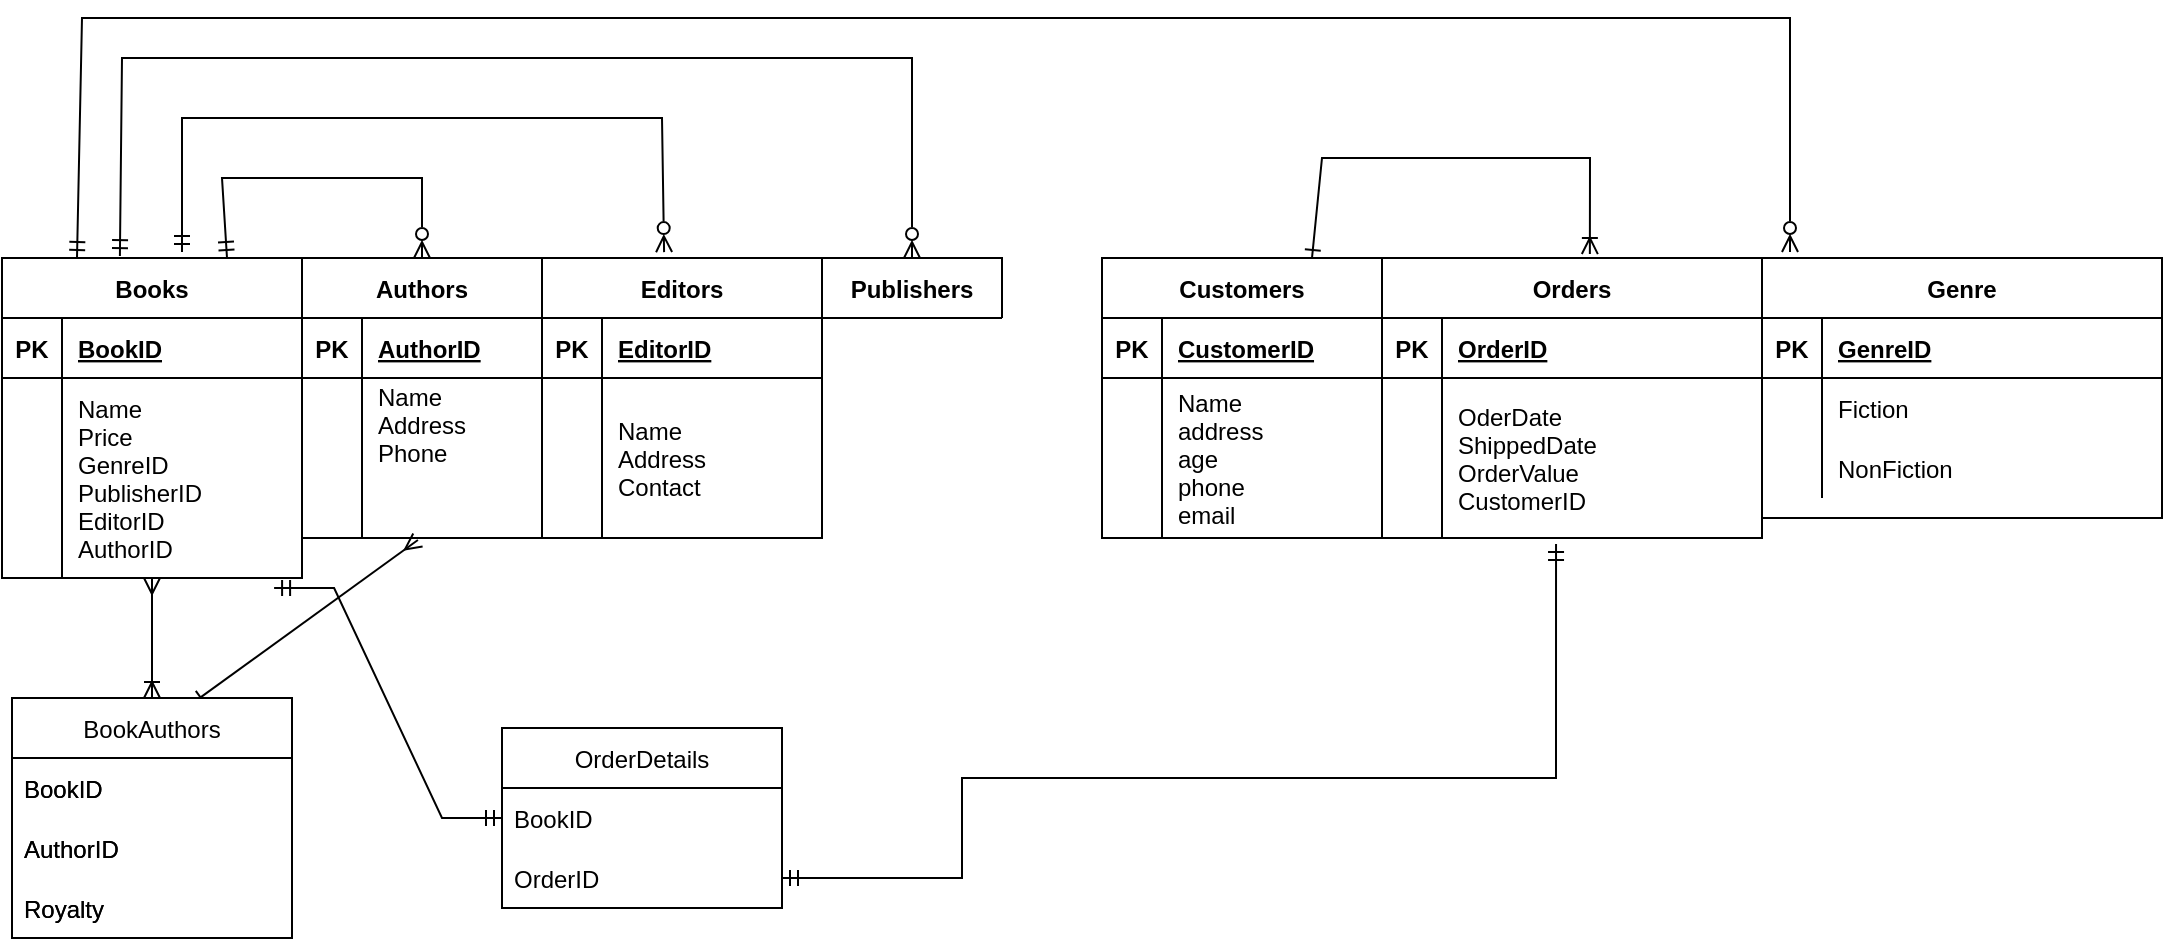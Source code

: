 <mxfile version="16.6.4" type="github">
  <diagram id="R2lEEEUBdFMjLlhIrx00" name="Page-1">
    <mxGraphModel dx="939" dy="598" grid="1" gridSize="10" guides="1" tooltips="1" connect="1" arrows="1" fold="1" page="1" pageScale="1" pageWidth="850" pageHeight="1100" math="0" shadow="0" extFonts="Permanent Marker^https://fonts.googleapis.com/css?family=Permanent+Marker">
      <root>
        <mxCell id="0" />
        <mxCell id="1" parent="0" />
        <mxCell id="C-vyLk0tnHw3VtMMgP7b-2" value="Authors" style="shape=table;startSize=30;container=1;collapsible=1;childLayout=tableLayout;fixedRows=1;rowLines=0;fontStyle=1;align=center;resizeLast=1;" parent="1" vertex="1">
          <mxGeometry x="170" y="280" width="120" height="140" as="geometry">
            <mxRectangle x="170" y="280" width="80" height="30" as="alternateBounds" />
          </mxGeometry>
        </mxCell>
        <mxCell id="C-vyLk0tnHw3VtMMgP7b-3" value="" style="shape=partialRectangle;collapsible=0;dropTarget=0;pointerEvents=0;fillColor=none;points=[[0,0.5],[1,0.5]];portConstraint=eastwest;top=0;left=0;right=0;bottom=1;" parent="C-vyLk0tnHw3VtMMgP7b-2" vertex="1">
          <mxGeometry y="30" width="120" height="30" as="geometry" />
        </mxCell>
        <mxCell id="C-vyLk0tnHw3VtMMgP7b-4" value="PK" style="shape=partialRectangle;overflow=hidden;connectable=0;fillColor=none;top=0;left=0;bottom=0;right=0;fontStyle=1;" parent="C-vyLk0tnHw3VtMMgP7b-3" vertex="1">
          <mxGeometry width="30" height="30" as="geometry">
            <mxRectangle width="30" height="30" as="alternateBounds" />
          </mxGeometry>
        </mxCell>
        <mxCell id="C-vyLk0tnHw3VtMMgP7b-5" value="AuthorID" style="shape=partialRectangle;overflow=hidden;connectable=0;fillColor=none;top=0;left=0;bottom=0;right=0;align=left;spacingLeft=6;fontStyle=5;" parent="C-vyLk0tnHw3VtMMgP7b-3" vertex="1">
          <mxGeometry x="30" width="90" height="30" as="geometry">
            <mxRectangle width="90" height="30" as="alternateBounds" />
          </mxGeometry>
        </mxCell>
        <mxCell id="C-vyLk0tnHw3VtMMgP7b-6" value="" style="shape=partialRectangle;collapsible=0;dropTarget=0;pointerEvents=0;fillColor=none;points=[[0,0.5],[1,0.5]];portConstraint=eastwest;top=0;left=0;right=0;bottom=0;" parent="C-vyLk0tnHw3VtMMgP7b-2" vertex="1">
          <mxGeometry y="60" width="120" height="60" as="geometry" />
        </mxCell>
        <mxCell id="C-vyLk0tnHw3VtMMgP7b-7" value="" style="shape=partialRectangle;overflow=hidden;connectable=0;fillColor=none;top=0;left=0;bottom=0;right=0;" parent="C-vyLk0tnHw3VtMMgP7b-6" vertex="1">
          <mxGeometry width="30" height="60" as="geometry">
            <mxRectangle width="30" height="60" as="alternateBounds" />
          </mxGeometry>
        </mxCell>
        <mxCell id="C-vyLk0tnHw3VtMMgP7b-8" value="Name&#xa;Address&#xa;Phone&#xa;" style="shape=partialRectangle;overflow=hidden;connectable=0;fillColor=none;top=0;left=0;bottom=0;right=0;align=left;spacingLeft=6;" parent="C-vyLk0tnHw3VtMMgP7b-6" vertex="1">
          <mxGeometry x="30" width="90" height="60" as="geometry">
            <mxRectangle width="90" height="60" as="alternateBounds" />
          </mxGeometry>
        </mxCell>
        <mxCell id="C-vyLk0tnHw3VtMMgP7b-9" value="" style="shape=partialRectangle;collapsible=0;dropTarget=0;pointerEvents=0;fillColor=none;points=[[0,0.5],[1,0.5]];portConstraint=eastwest;top=0;left=0;right=0;bottom=0;" parent="C-vyLk0tnHw3VtMMgP7b-2" vertex="1">
          <mxGeometry y="120" width="120" height="20" as="geometry" />
        </mxCell>
        <mxCell id="C-vyLk0tnHw3VtMMgP7b-10" value="" style="shape=partialRectangle;overflow=hidden;connectable=0;fillColor=none;top=0;left=0;bottom=0;right=0;" parent="C-vyLk0tnHw3VtMMgP7b-9" vertex="1">
          <mxGeometry width="30" height="20" as="geometry">
            <mxRectangle width="30" height="20" as="alternateBounds" />
          </mxGeometry>
        </mxCell>
        <mxCell id="C-vyLk0tnHw3VtMMgP7b-11" value="" style="shape=partialRectangle;overflow=hidden;connectable=0;fillColor=none;top=0;left=0;bottom=0;right=0;align=left;spacingLeft=6;" parent="C-vyLk0tnHw3VtMMgP7b-9" vertex="1">
          <mxGeometry x="30" width="90" height="20" as="geometry">
            <mxRectangle width="90" height="20" as="alternateBounds" />
          </mxGeometry>
        </mxCell>
        <mxCell id="C-vyLk0tnHw3VtMMgP7b-13" value="Publishers" style="shape=table;startSize=30;container=1;collapsible=1;childLayout=tableLayout;fixedRows=1;rowLines=0;fontStyle=1;align=center;resizeLast=1;" parent="1" vertex="1" collapsed="1">
          <mxGeometry x="430" y="280" width="90" height="30" as="geometry">
            <mxRectangle x="430" y="280" width="140" height="130" as="alternateBounds" />
          </mxGeometry>
        </mxCell>
        <mxCell id="C-vyLk0tnHw3VtMMgP7b-14" value="" style="shape=partialRectangle;collapsible=0;dropTarget=0;pointerEvents=0;fillColor=none;points=[[0,0.5],[1,0.5]];portConstraint=eastwest;top=0;left=0;right=0;bottom=1;" parent="C-vyLk0tnHw3VtMMgP7b-13" vertex="1">
          <mxGeometry y="30" width="140" height="30" as="geometry" />
        </mxCell>
        <mxCell id="C-vyLk0tnHw3VtMMgP7b-15" value="PK" style="shape=partialRectangle;overflow=hidden;connectable=0;fillColor=none;top=0;left=0;bottom=0;right=0;fontStyle=1;" parent="C-vyLk0tnHw3VtMMgP7b-14" vertex="1">
          <mxGeometry width="30" height="30" as="geometry">
            <mxRectangle width="30" height="30" as="alternateBounds" />
          </mxGeometry>
        </mxCell>
        <mxCell id="C-vyLk0tnHw3VtMMgP7b-16" value="PublisherID" style="shape=partialRectangle;overflow=hidden;connectable=0;fillColor=none;top=0;left=0;bottom=0;right=0;align=left;spacingLeft=6;fontStyle=5;" parent="C-vyLk0tnHw3VtMMgP7b-14" vertex="1">
          <mxGeometry x="30" width="110" height="30" as="geometry">
            <mxRectangle width="110" height="30" as="alternateBounds" />
          </mxGeometry>
        </mxCell>
        <mxCell id="C-vyLk0tnHw3VtMMgP7b-17" value="" style="shape=partialRectangle;collapsible=0;dropTarget=0;pointerEvents=0;fillColor=none;points=[[0,0.5],[1,0.5]];portConstraint=eastwest;top=0;left=0;right=0;bottom=0;" parent="C-vyLk0tnHw3VtMMgP7b-13" vertex="1">
          <mxGeometry y="60" width="140" height="30" as="geometry" />
        </mxCell>
        <mxCell id="C-vyLk0tnHw3VtMMgP7b-18" value="" style="shape=partialRectangle;overflow=hidden;connectable=0;fillColor=none;top=0;left=0;bottom=0;right=0;" parent="C-vyLk0tnHw3VtMMgP7b-17" vertex="1">
          <mxGeometry width="30" height="30" as="geometry">
            <mxRectangle width="30" height="30" as="alternateBounds" />
          </mxGeometry>
        </mxCell>
        <mxCell id="C-vyLk0tnHw3VtMMgP7b-19" value="Name" style="shape=partialRectangle;overflow=hidden;connectable=0;fillColor=none;top=0;left=0;bottom=0;right=0;align=left;spacingLeft=6;" parent="C-vyLk0tnHw3VtMMgP7b-17" vertex="1">
          <mxGeometry x="30" width="110" height="30" as="geometry">
            <mxRectangle width="110" height="30" as="alternateBounds" />
          </mxGeometry>
        </mxCell>
        <mxCell id="C-vyLk0tnHw3VtMMgP7b-20" value="" style="shape=partialRectangle;collapsible=0;dropTarget=0;pointerEvents=0;fillColor=none;points=[[0,0.5],[1,0.5]];portConstraint=eastwest;top=0;left=0;right=0;bottom=0;" parent="C-vyLk0tnHw3VtMMgP7b-13" vertex="1">
          <mxGeometry y="90" width="140" height="30" as="geometry" />
        </mxCell>
        <mxCell id="C-vyLk0tnHw3VtMMgP7b-21" value="" style="shape=partialRectangle;overflow=hidden;connectable=0;fillColor=none;top=0;left=0;bottom=0;right=0;" parent="C-vyLk0tnHw3VtMMgP7b-20" vertex="1">
          <mxGeometry width="30" height="30" as="geometry">
            <mxRectangle width="30" height="30" as="alternateBounds" />
          </mxGeometry>
        </mxCell>
        <mxCell id="C-vyLk0tnHw3VtMMgP7b-22" value="Address" style="shape=partialRectangle;overflow=hidden;connectable=0;fillColor=none;top=0;left=0;bottom=0;right=0;align=left;spacingLeft=6;" parent="C-vyLk0tnHw3VtMMgP7b-20" vertex="1">
          <mxGeometry x="30" width="110" height="30" as="geometry">
            <mxRectangle width="110" height="30" as="alternateBounds" />
          </mxGeometry>
        </mxCell>
        <mxCell id="C-vyLk0tnHw3VtMMgP7b-23" value="Books" style="shape=table;startSize=30;container=1;collapsible=1;childLayout=tableLayout;fixedRows=1;rowLines=0;fontStyle=1;align=center;resizeLast=1;" parent="1" vertex="1">
          <mxGeometry x="20" y="280" width="150" height="160" as="geometry">
            <mxRectangle x="20" y="280" width="70" height="30" as="alternateBounds" />
          </mxGeometry>
        </mxCell>
        <mxCell id="C-vyLk0tnHw3VtMMgP7b-24" value="" style="shape=partialRectangle;collapsible=0;dropTarget=0;pointerEvents=0;fillColor=none;points=[[0,0.5],[1,0.5]];portConstraint=eastwest;top=0;left=0;right=0;bottom=1;" parent="C-vyLk0tnHw3VtMMgP7b-23" vertex="1">
          <mxGeometry y="30" width="150" height="30" as="geometry" />
        </mxCell>
        <mxCell id="C-vyLk0tnHw3VtMMgP7b-25" value="PK" style="shape=partialRectangle;overflow=hidden;connectable=0;fillColor=none;top=0;left=0;bottom=0;right=0;fontStyle=1;" parent="C-vyLk0tnHw3VtMMgP7b-24" vertex="1">
          <mxGeometry width="30" height="30" as="geometry">
            <mxRectangle width="30" height="30" as="alternateBounds" />
          </mxGeometry>
        </mxCell>
        <mxCell id="C-vyLk0tnHw3VtMMgP7b-26" value="BookID" style="shape=partialRectangle;overflow=hidden;connectable=0;fillColor=none;top=0;left=0;bottom=0;right=0;align=left;spacingLeft=6;fontStyle=5;" parent="C-vyLk0tnHw3VtMMgP7b-24" vertex="1">
          <mxGeometry x="30" width="120" height="30" as="geometry">
            <mxRectangle width="120" height="30" as="alternateBounds" />
          </mxGeometry>
        </mxCell>
        <mxCell id="C-vyLk0tnHw3VtMMgP7b-27" value="" style="shape=partialRectangle;collapsible=0;dropTarget=0;pointerEvents=0;fillColor=none;points=[[0,0.5],[1,0.5]];portConstraint=eastwest;top=0;left=0;right=0;bottom=0;" parent="C-vyLk0tnHw3VtMMgP7b-23" vertex="1">
          <mxGeometry y="60" width="150" height="100" as="geometry" />
        </mxCell>
        <mxCell id="C-vyLk0tnHw3VtMMgP7b-28" value="" style="shape=partialRectangle;overflow=hidden;connectable=0;fillColor=none;top=0;left=0;bottom=0;right=0;" parent="C-vyLk0tnHw3VtMMgP7b-27" vertex="1">
          <mxGeometry width="30" height="100" as="geometry">
            <mxRectangle width="30" height="100" as="alternateBounds" />
          </mxGeometry>
        </mxCell>
        <mxCell id="C-vyLk0tnHw3VtMMgP7b-29" value="Name&#xa;Price&#xa;GenreID&#xa;PublisherID&#xa;EditorID&#xa;AuthorID" style="shape=partialRectangle;overflow=hidden;connectable=0;fillColor=none;top=0;left=0;bottom=0;right=0;align=left;spacingLeft=6;" parent="C-vyLk0tnHw3VtMMgP7b-27" vertex="1">
          <mxGeometry x="30" width="120" height="100" as="geometry">
            <mxRectangle width="120" height="100" as="alternateBounds" />
          </mxGeometry>
        </mxCell>
        <mxCell id="ZmmH7s7Aa4u0gKwLgA7a-2" value="Editors" style="shape=table;startSize=30;container=1;collapsible=1;childLayout=tableLayout;fixedRows=1;rowLines=0;fontStyle=1;align=center;resizeLast=1;" vertex="1" parent="1">
          <mxGeometry x="290" y="280" width="140" height="140" as="geometry">
            <mxRectangle x="290" y="280" width="70" height="30" as="alternateBounds" />
          </mxGeometry>
        </mxCell>
        <mxCell id="ZmmH7s7Aa4u0gKwLgA7a-3" value="" style="shape=partialRectangle;collapsible=0;dropTarget=0;pointerEvents=0;fillColor=none;points=[[0,0.5],[1,0.5]];portConstraint=eastwest;top=0;left=0;right=0;bottom=1;" vertex="1" parent="ZmmH7s7Aa4u0gKwLgA7a-2">
          <mxGeometry y="30" width="140" height="30" as="geometry" />
        </mxCell>
        <mxCell id="ZmmH7s7Aa4u0gKwLgA7a-4" value="PK" style="shape=partialRectangle;overflow=hidden;connectable=0;fillColor=none;top=0;left=0;bottom=0;right=0;fontStyle=1;" vertex="1" parent="ZmmH7s7Aa4u0gKwLgA7a-3">
          <mxGeometry width="30" height="30" as="geometry">
            <mxRectangle width="30" height="30" as="alternateBounds" />
          </mxGeometry>
        </mxCell>
        <mxCell id="ZmmH7s7Aa4u0gKwLgA7a-5" value="EditorID" style="shape=partialRectangle;overflow=hidden;connectable=0;fillColor=none;top=0;left=0;bottom=0;right=0;align=left;spacingLeft=6;fontStyle=5;" vertex="1" parent="ZmmH7s7Aa4u0gKwLgA7a-3">
          <mxGeometry x="30" width="110" height="30" as="geometry">
            <mxRectangle width="110" height="30" as="alternateBounds" />
          </mxGeometry>
        </mxCell>
        <mxCell id="ZmmH7s7Aa4u0gKwLgA7a-6" value="" style="shape=partialRectangle;collapsible=0;dropTarget=0;pointerEvents=0;fillColor=none;points=[[0,0.5],[1,0.5]];portConstraint=eastwest;top=0;left=0;right=0;bottom=0;" vertex="1" parent="ZmmH7s7Aa4u0gKwLgA7a-2">
          <mxGeometry y="60" width="140" height="80" as="geometry" />
        </mxCell>
        <mxCell id="ZmmH7s7Aa4u0gKwLgA7a-7" value="" style="shape=partialRectangle;overflow=hidden;connectable=0;fillColor=none;top=0;left=0;bottom=0;right=0;" vertex="1" parent="ZmmH7s7Aa4u0gKwLgA7a-6">
          <mxGeometry width="30" height="80" as="geometry">
            <mxRectangle width="30" height="80" as="alternateBounds" />
          </mxGeometry>
        </mxCell>
        <mxCell id="ZmmH7s7Aa4u0gKwLgA7a-8" value="Name&#xa;Address&#xa;Contact" style="shape=partialRectangle;overflow=hidden;connectable=0;fillColor=none;top=0;left=0;bottom=0;right=0;align=left;spacingLeft=6;" vertex="1" parent="ZmmH7s7Aa4u0gKwLgA7a-6">
          <mxGeometry x="30" width="110" height="80" as="geometry">
            <mxRectangle width="110" height="80" as="alternateBounds" />
          </mxGeometry>
        </mxCell>
        <mxCell id="ZmmH7s7Aa4u0gKwLgA7a-13" value="Orders" style="shape=table;startSize=30;container=1;collapsible=1;childLayout=tableLayout;fixedRows=1;rowLines=0;fontStyle=1;align=center;resizeLast=1;" vertex="1" parent="1">
          <mxGeometry x="710" y="280" width="190" height="140" as="geometry">
            <mxRectangle x="710" y="280" width="70" height="30" as="alternateBounds" />
          </mxGeometry>
        </mxCell>
        <mxCell id="ZmmH7s7Aa4u0gKwLgA7a-14" value="" style="shape=partialRectangle;collapsible=0;dropTarget=0;pointerEvents=0;fillColor=none;points=[[0,0.5],[1,0.5]];portConstraint=eastwest;top=0;left=0;right=0;bottom=1;" vertex="1" parent="ZmmH7s7Aa4u0gKwLgA7a-13">
          <mxGeometry y="30" width="190" height="30" as="geometry" />
        </mxCell>
        <mxCell id="ZmmH7s7Aa4u0gKwLgA7a-15" value="PK" style="shape=partialRectangle;overflow=hidden;connectable=0;fillColor=none;top=0;left=0;bottom=0;right=0;fontStyle=1;" vertex="1" parent="ZmmH7s7Aa4u0gKwLgA7a-14">
          <mxGeometry width="30" height="30" as="geometry">
            <mxRectangle width="30" height="30" as="alternateBounds" />
          </mxGeometry>
        </mxCell>
        <mxCell id="ZmmH7s7Aa4u0gKwLgA7a-16" value="OrderID" style="shape=partialRectangle;overflow=hidden;connectable=0;fillColor=none;top=0;left=0;bottom=0;right=0;align=left;spacingLeft=6;fontStyle=5;" vertex="1" parent="ZmmH7s7Aa4u0gKwLgA7a-14">
          <mxGeometry x="30" width="160" height="30" as="geometry">
            <mxRectangle width="160" height="30" as="alternateBounds" />
          </mxGeometry>
        </mxCell>
        <mxCell id="ZmmH7s7Aa4u0gKwLgA7a-17" value="" style="shape=partialRectangle;collapsible=0;dropTarget=0;pointerEvents=0;fillColor=none;points=[[0,0.5],[1,0.5]];portConstraint=eastwest;top=0;left=0;right=0;bottom=0;" vertex="1" parent="ZmmH7s7Aa4u0gKwLgA7a-13">
          <mxGeometry y="60" width="190" height="80" as="geometry" />
        </mxCell>
        <mxCell id="ZmmH7s7Aa4u0gKwLgA7a-18" value="" style="shape=partialRectangle;overflow=hidden;connectable=0;fillColor=none;top=0;left=0;bottom=0;right=0;" vertex="1" parent="ZmmH7s7Aa4u0gKwLgA7a-17">
          <mxGeometry width="30" height="80" as="geometry">
            <mxRectangle width="30" height="80" as="alternateBounds" />
          </mxGeometry>
        </mxCell>
        <mxCell id="ZmmH7s7Aa4u0gKwLgA7a-19" value="OderDate&#xa;ShippedDate&#xa;OrderValue&#xa;CustomerID" style="shape=partialRectangle;overflow=hidden;connectable=0;fillColor=none;top=0;left=0;bottom=0;right=0;align=left;spacingLeft=6;" vertex="1" parent="ZmmH7s7Aa4u0gKwLgA7a-17">
          <mxGeometry x="30" width="160" height="80" as="geometry">
            <mxRectangle width="160" height="80" as="alternateBounds" />
          </mxGeometry>
        </mxCell>
        <mxCell id="ZmmH7s7Aa4u0gKwLgA7a-21" value="Genre" style="shape=table;startSize=30;container=1;collapsible=1;childLayout=tableLayout;fixedRows=1;rowLines=0;fontStyle=1;align=center;resizeLast=1;" vertex="1" parent="1">
          <mxGeometry x="900" y="280" width="200" height="130" as="geometry">
            <mxRectangle x="900" y="280" width="70" height="30" as="alternateBounds" />
          </mxGeometry>
        </mxCell>
        <mxCell id="ZmmH7s7Aa4u0gKwLgA7a-22" value="" style="shape=partialRectangle;collapsible=0;dropTarget=0;pointerEvents=0;fillColor=none;points=[[0,0.5],[1,0.5]];portConstraint=eastwest;top=0;left=0;right=0;bottom=1;" vertex="1" parent="ZmmH7s7Aa4u0gKwLgA7a-21">
          <mxGeometry y="30" width="200" height="30" as="geometry" />
        </mxCell>
        <mxCell id="ZmmH7s7Aa4u0gKwLgA7a-23" value="PK" style="shape=partialRectangle;overflow=hidden;connectable=0;fillColor=none;top=0;left=0;bottom=0;right=0;fontStyle=1;" vertex="1" parent="ZmmH7s7Aa4u0gKwLgA7a-22">
          <mxGeometry width="30" height="30" as="geometry">
            <mxRectangle width="30" height="30" as="alternateBounds" />
          </mxGeometry>
        </mxCell>
        <mxCell id="ZmmH7s7Aa4u0gKwLgA7a-24" value="GenreID" style="shape=partialRectangle;overflow=hidden;connectable=0;fillColor=none;top=0;left=0;bottom=0;right=0;align=left;spacingLeft=6;fontStyle=5;" vertex="1" parent="ZmmH7s7Aa4u0gKwLgA7a-22">
          <mxGeometry x="30" width="170" height="30" as="geometry">
            <mxRectangle width="170" height="30" as="alternateBounds" />
          </mxGeometry>
        </mxCell>
        <mxCell id="ZmmH7s7Aa4u0gKwLgA7a-25" value="" style="shape=partialRectangle;collapsible=0;dropTarget=0;pointerEvents=0;fillColor=none;points=[[0,0.5],[1,0.5]];portConstraint=eastwest;top=0;left=0;right=0;bottom=0;" vertex="1" parent="ZmmH7s7Aa4u0gKwLgA7a-21">
          <mxGeometry y="60" width="200" height="30" as="geometry" />
        </mxCell>
        <mxCell id="ZmmH7s7Aa4u0gKwLgA7a-26" value="" style="shape=partialRectangle;overflow=hidden;connectable=0;fillColor=none;top=0;left=0;bottom=0;right=0;" vertex="1" parent="ZmmH7s7Aa4u0gKwLgA7a-25">
          <mxGeometry width="30" height="30" as="geometry">
            <mxRectangle width="30" height="30" as="alternateBounds" />
          </mxGeometry>
        </mxCell>
        <mxCell id="ZmmH7s7Aa4u0gKwLgA7a-27" value="Fiction" style="shape=partialRectangle;overflow=hidden;connectable=0;fillColor=none;top=0;left=0;bottom=0;right=0;align=left;spacingLeft=6;" vertex="1" parent="ZmmH7s7Aa4u0gKwLgA7a-25">
          <mxGeometry x="30" width="170" height="30" as="geometry">
            <mxRectangle width="170" height="30" as="alternateBounds" />
          </mxGeometry>
        </mxCell>
        <mxCell id="ZmmH7s7Aa4u0gKwLgA7a-28" value="" style="shape=partialRectangle;collapsible=0;dropTarget=0;pointerEvents=0;fillColor=none;points=[[0,0.5],[1,0.5]];portConstraint=eastwest;top=0;left=0;right=0;bottom=0;" vertex="1" parent="ZmmH7s7Aa4u0gKwLgA7a-21">
          <mxGeometry y="90" width="200" height="30" as="geometry" />
        </mxCell>
        <mxCell id="ZmmH7s7Aa4u0gKwLgA7a-29" value="" style="shape=partialRectangle;overflow=hidden;connectable=0;fillColor=none;top=0;left=0;bottom=0;right=0;" vertex="1" parent="ZmmH7s7Aa4u0gKwLgA7a-28">
          <mxGeometry width="30" height="30" as="geometry">
            <mxRectangle width="30" height="30" as="alternateBounds" />
          </mxGeometry>
        </mxCell>
        <mxCell id="ZmmH7s7Aa4u0gKwLgA7a-30" value="NonFiction" style="shape=partialRectangle;overflow=hidden;connectable=0;fillColor=none;top=0;left=0;bottom=0;right=0;align=left;spacingLeft=6;" vertex="1" parent="ZmmH7s7Aa4u0gKwLgA7a-28">
          <mxGeometry x="30" width="170" height="30" as="geometry">
            <mxRectangle width="170" height="30" as="alternateBounds" />
          </mxGeometry>
        </mxCell>
        <mxCell id="ZmmH7s7Aa4u0gKwLgA7a-41" value="Customers" style="shape=table;startSize=30;container=1;collapsible=1;childLayout=tableLayout;fixedRows=1;rowLines=0;fontStyle=1;align=center;resizeLast=1;" vertex="1" parent="1">
          <mxGeometry x="570" y="280" width="140" height="140" as="geometry">
            <mxRectangle x="570" y="280" width="100" height="30" as="alternateBounds" />
          </mxGeometry>
        </mxCell>
        <mxCell id="ZmmH7s7Aa4u0gKwLgA7a-42" value="" style="shape=partialRectangle;collapsible=0;dropTarget=0;pointerEvents=0;fillColor=none;points=[[0,0.5],[1,0.5]];portConstraint=eastwest;top=0;left=0;right=0;bottom=1;" vertex="1" parent="ZmmH7s7Aa4u0gKwLgA7a-41">
          <mxGeometry y="30" width="140" height="30" as="geometry" />
        </mxCell>
        <mxCell id="ZmmH7s7Aa4u0gKwLgA7a-43" value="PK" style="shape=partialRectangle;overflow=hidden;connectable=0;fillColor=none;top=0;left=0;bottom=0;right=0;fontStyle=1;" vertex="1" parent="ZmmH7s7Aa4u0gKwLgA7a-42">
          <mxGeometry width="30" height="30" as="geometry">
            <mxRectangle width="30" height="30" as="alternateBounds" />
          </mxGeometry>
        </mxCell>
        <mxCell id="ZmmH7s7Aa4u0gKwLgA7a-44" value="CustomerID" style="shape=partialRectangle;overflow=hidden;connectable=0;fillColor=none;top=0;left=0;bottom=0;right=0;align=left;spacingLeft=6;fontStyle=5;" vertex="1" parent="ZmmH7s7Aa4u0gKwLgA7a-42">
          <mxGeometry x="30" width="110" height="30" as="geometry">
            <mxRectangle width="110" height="30" as="alternateBounds" />
          </mxGeometry>
        </mxCell>
        <mxCell id="ZmmH7s7Aa4u0gKwLgA7a-45" value="" style="shape=partialRectangle;collapsible=0;dropTarget=0;pointerEvents=0;fillColor=none;points=[[0,0.5],[1,0.5]];portConstraint=eastwest;top=0;left=0;right=0;bottom=0;" vertex="1" parent="ZmmH7s7Aa4u0gKwLgA7a-41">
          <mxGeometry y="60" width="140" height="80" as="geometry" />
        </mxCell>
        <mxCell id="ZmmH7s7Aa4u0gKwLgA7a-46" value="" style="shape=partialRectangle;overflow=hidden;connectable=0;fillColor=none;top=0;left=0;bottom=0;right=0;" vertex="1" parent="ZmmH7s7Aa4u0gKwLgA7a-45">
          <mxGeometry width="30" height="80" as="geometry">
            <mxRectangle width="30" height="80" as="alternateBounds" />
          </mxGeometry>
        </mxCell>
        <mxCell id="ZmmH7s7Aa4u0gKwLgA7a-47" value="Name&#xa;address&#xa;age&#xa;phone&#xa;email" style="shape=partialRectangle;overflow=hidden;connectable=0;fillColor=none;top=0;left=0;bottom=0;right=0;align=left;spacingLeft=6;" vertex="1" parent="ZmmH7s7Aa4u0gKwLgA7a-45">
          <mxGeometry x="30" width="110" height="80" as="geometry">
            <mxRectangle width="110" height="80" as="alternateBounds" />
          </mxGeometry>
        </mxCell>
        <mxCell id="ZmmH7s7Aa4u0gKwLgA7a-48" value="BookAuthors" style="swimlane;fontStyle=0;childLayout=stackLayout;horizontal=1;startSize=30;horizontalStack=0;resizeParent=1;resizeParentMax=0;resizeLast=0;collapsible=1;marginBottom=0;" vertex="1" parent="1">
          <mxGeometry x="25" y="500" width="140" height="120" as="geometry">
            <mxRectangle x="80" y="430" width="100" height="30" as="alternateBounds" />
          </mxGeometry>
        </mxCell>
        <mxCell id="ZmmH7s7Aa4u0gKwLgA7a-49" value="BookID" style="text;strokeColor=none;fillColor=none;align=left;verticalAlign=middle;spacingLeft=4;spacingRight=4;overflow=hidden;points=[[0,0.5],[1,0.5]];portConstraint=eastwest;rotatable=0;" vertex="1" parent="ZmmH7s7Aa4u0gKwLgA7a-48">
          <mxGeometry y="30" width="140" height="30" as="geometry" />
        </mxCell>
        <mxCell id="ZmmH7s7Aa4u0gKwLgA7a-50" value="AuthorID" style="text;strokeColor=none;fillColor=none;align=left;verticalAlign=middle;spacingLeft=4;spacingRight=4;overflow=hidden;points=[[0,0.5],[1,0.5]];portConstraint=eastwest;rotatable=0;" vertex="1" parent="ZmmH7s7Aa4u0gKwLgA7a-48">
          <mxGeometry y="60" width="140" height="30" as="geometry" />
        </mxCell>
        <mxCell id="ZmmH7s7Aa4u0gKwLgA7a-51" value="Royalty" style="text;strokeColor=none;fillColor=none;align=left;verticalAlign=middle;spacingLeft=4;spacingRight=4;overflow=hidden;points=[[0,0.5],[1,0.5]];portConstraint=eastwest;rotatable=0;" vertex="1" parent="ZmmH7s7Aa4u0gKwLgA7a-48">
          <mxGeometry y="90" width="140" height="30" as="geometry" />
        </mxCell>
        <mxCell id="ZmmH7s7Aa4u0gKwLgA7a-54" value="" style="endArrow=ERmany;html=1;rounded=0;startArrow=ERoneToMany;startFill=0;endFill=0;" edge="1" parent="1" source="ZmmH7s7Aa4u0gKwLgA7a-48" target="C-vyLk0tnHw3VtMMgP7b-27">
          <mxGeometry relative="1" as="geometry">
            <mxPoint x="320" y="390" as="sourcePoint" />
            <mxPoint x="480" y="390" as="targetPoint" />
          </mxGeometry>
        </mxCell>
        <mxCell id="ZmmH7s7Aa4u0gKwLgA7a-55" value="" style="endArrow=ERmany;html=1;rounded=0;startArrow=ERone;startFill=0;endFill=0;entryX=0.483;entryY=1.05;entryDx=0;entryDy=0;entryPerimeter=0;exitX=0.65;exitY=0.017;exitDx=0;exitDy=0;exitPerimeter=0;" edge="1" parent="1" source="ZmmH7s7Aa4u0gKwLgA7a-48" target="C-vyLk0tnHw3VtMMgP7b-9">
          <mxGeometry relative="1" as="geometry">
            <mxPoint x="105" y="510" as="sourcePoint" />
            <mxPoint x="105" y="450" as="targetPoint" />
          </mxGeometry>
        </mxCell>
        <mxCell id="ZmmH7s7Aa4u0gKwLgA7a-56" value="BookAuthors" style="swimlane;fontStyle=0;childLayout=stackLayout;horizontal=1;startSize=30;horizontalStack=0;resizeParent=1;resizeParentMax=0;resizeLast=0;collapsible=1;marginBottom=0;" vertex="1" parent="1">
          <mxGeometry x="25" y="500" width="140" height="120" as="geometry">
            <mxRectangle x="80" y="430" width="100" height="30" as="alternateBounds" />
          </mxGeometry>
        </mxCell>
        <mxCell id="ZmmH7s7Aa4u0gKwLgA7a-57" value="BookID" style="text;strokeColor=none;fillColor=none;align=left;verticalAlign=middle;spacingLeft=4;spacingRight=4;overflow=hidden;points=[[0,0.5],[1,0.5]];portConstraint=eastwest;rotatable=0;" vertex="1" parent="ZmmH7s7Aa4u0gKwLgA7a-56">
          <mxGeometry y="30" width="140" height="30" as="geometry" />
        </mxCell>
        <mxCell id="ZmmH7s7Aa4u0gKwLgA7a-58" value="AuthorID" style="text;strokeColor=none;fillColor=none;align=left;verticalAlign=middle;spacingLeft=4;spacingRight=4;overflow=hidden;points=[[0,0.5],[1,0.5]];portConstraint=eastwest;rotatable=0;" vertex="1" parent="ZmmH7s7Aa4u0gKwLgA7a-56">
          <mxGeometry y="60" width="140" height="30" as="geometry" />
        </mxCell>
        <mxCell id="ZmmH7s7Aa4u0gKwLgA7a-59" value="Royalty" style="text;strokeColor=none;fillColor=none;align=left;verticalAlign=middle;spacingLeft=4;spacingRight=4;overflow=hidden;points=[[0,0.5],[1,0.5]];portConstraint=eastwest;rotatable=0;" vertex="1" parent="ZmmH7s7Aa4u0gKwLgA7a-56">
          <mxGeometry y="90" width="140" height="30" as="geometry" />
        </mxCell>
        <mxCell id="ZmmH7s7Aa4u0gKwLgA7a-60" value="OrderDetails" style="swimlane;fontStyle=0;childLayout=stackLayout;horizontal=1;startSize=30;horizontalStack=0;resizeParent=1;resizeParentMax=0;resizeLast=0;collapsible=1;marginBottom=0;" vertex="1" parent="1">
          <mxGeometry x="270" y="515" width="140" height="90" as="geometry">
            <mxRectangle x="80" y="430" width="100" height="30" as="alternateBounds" />
          </mxGeometry>
        </mxCell>
        <mxCell id="ZmmH7s7Aa4u0gKwLgA7a-61" value="BookID" style="text;strokeColor=none;fillColor=none;align=left;verticalAlign=middle;spacingLeft=4;spacingRight=4;overflow=hidden;points=[[0,0.5],[1,0.5]];portConstraint=eastwest;rotatable=0;" vertex="1" parent="ZmmH7s7Aa4u0gKwLgA7a-60">
          <mxGeometry y="30" width="140" height="30" as="geometry" />
        </mxCell>
        <mxCell id="ZmmH7s7Aa4u0gKwLgA7a-62" value="OrderID" style="text;strokeColor=none;fillColor=none;align=left;verticalAlign=middle;spacingLeft=4;spacingRight=4;overflow=hidden;points=[[0,0.5],[1,0.5]];portConstraint=eastwest;rotatable=0;" vertex="1" parent="ZmmH7s7Aa4u0gKwLgA7a-60">
          <mxGeometry y="60" width="140" height="30" as="geometry" />
        </mxCell>
        <mxCell id="ZmmH7s7Aa4u0gKwLgA7a-67" value="" style="edgeStyle=entityRelationEdgeStyle;fontSize=12;html=1;endArrow=ERmandOne;startArrow=ERmandOne;rounded=0;exitX=0.907;exitY=1.05;exitDx=0;exitDy=0;exitPerimeter=0;" edge="1" parent="1" source="C-vyLk0tnHw3VtMMgP7b-27" target="ZmmH7s7Aa4u0gKwLgA7a-60">
          <mxGeometry width="100" height="100" relative="1" as="geometry">
            <mxPoint x="250.0" y="683.97" as="sourcePoint" />
            <mxPoint x="389.05" y="500.0" as="targetPoint" />
          </mxGeometry>
        </mxCell>
        <mxCell id="ZmmH7s7Aa4u0gKwLgA7a-77" value="" style="endArrow=ERzeroToMany;html=1;rounded=0;startArrow=ERmandOne;startFill=0;endFill=0;entryX=0.436;entryY=-0.021;entryDx=0;entryDy=0;entryPerimeter=0;exitX=0.6;exitY=-0.019;exitDx=0;exitDy=0;exitPerimeter=0;" edge="1" parent="1" source="C-vyLk0tnHw3VtMMgP7b-23" target="ZmmH7s7Aa4u0gKwLgA7a-2">
          <mxGeometry relative="1" as="geometry">
            <mxPoint x="150" y="220" as="sourcePoint" />
            <mxPoint x="350" y="220" as="targetPoint" />
            <Array as="points">
              <mxPoint x="110" y="210" />
              <mxPoint x="350" y="210" />
            </Array>
          </mxGeometry>
        </mxCell>
        <mxCell id="ZmmH7s7Aa4u0gKwLgA7a-78" value="" style="endArrow=ERzeroToMany;html=1;rounded=0;startArrow=ERmandOne;startFill=0;endFill=0;exitX=0.75;exitY=0;exitDx=0;exitDy=0;" edge="1" parent="1" source="C-vyLk0tnHw3VtMMgP7b-23" target="C-vyLk0tnHw3VtMMgP7b-2">
          <mxGeometry relative="1" as="geometry">
            <mxPoint x="120" y="286.96" as="sourcePoint" />
            <mxPoint x="361.04" y="287.06" as="targetPoint" />
            <Array as="points">
              <mxPoint x="130" y="240" />
              <mxPoint x="230" y="240" />
            </Array>
          </mxGeometry>
        </mxCell>
        <mxCell id="ZmmH7s7Aa4u0gKwLgA7a-79" value="" style="endArrow=ERzeroToMany;html=1;rounded=0;startArrow=ERmandOne;startFill=0;endFill=0;entryX=0.5;entryY=0;entryDx=0;entryDy=0;exitX=0.393;exitY=-0.006;exitDx=0;exitDy=0;exitPerimeter=0;" edge="1" parent="1" source="C-vyLk0tnHw3VtMMgP7b-23" target="C-vyLk0tnHw3VtMMgP7b-13">
          <mxGeometry relative="1" as="geometry">
            <mxPoint x="130" y="296.96" as="sourcePoint" />
            <mxPoint x="371.04" y="297.06" as="targetPoint" />
            <Array as="points">
              <mxPoint x="80" y="180" />
              <mxPoint x="475" y="180" />
            </Array>
          </mxGeometry>
        </mxCell>
        <mxCell id="ZmmH7s7Aa4u0gKwLgA7a-80" value="" style="endArrow=ERzeroToMany;html=1;rounded=0;startArrow=ERmandOne;startFill=0;endFill=0;exitX=0.25;exitY=0;exitDx=0;exitDy=0;entryX=0.07;entryY=-0.023;entryDx=0;entryDy=0;entryPerimeter=0;" edge="1" parent="1" source="C-vyLk0tnHw3VtMMgP7b-23" target="ZmmH7s7Aa4u0gKwLgA7a-21">
          <mxGeometry relative="1" as="geometry">
            <mxPoint x="88.95" y="289.04" as="sourcePoint" />
            <mxPoint x="910" y="240" as="targetPoint" />
            <Array as="points">
              <mxPoint x="60" y="160" />
              <mxPoint x="914" y="160" />
            </Array>
          </mxGeometry>
        </mxCell>
        <mxCell id="ZmmH7s7Aa4u0gKwLgA7a-88" value="" style="endArrow=ERone;html=1;rounded=0;startArrow=ERoneToMany;startFill=0;exitX=0.547;exitY=-0.014;exitDx=0;exitDy=0;exitPerimeter=0;entryX=0.75;entryY=0;entryDx=0;entryDy=0;endFill=0;" edge="1" parent="1" source="ZmmH7s7Aa4u0gKwLgA7a-13" target="ZmmH7s7Aa4u0gKwLgA7a-41">
          <mxGeometry relative="1" as="geometry">
            <mxPoint x="620" y="240" as="sourcePoint" />
            <mxPoint x="630" y="230" as="targetPoint" />
            <Array as="points">
              <mxPoint x="814" y="230" />
              <mxPoint x="680" y="230" />
            </Array>
          </mxGeometry>
        </mxCell>
        <mxCell id="ZmmH7s7Aa4u0gKwLgA7a-90" value="" style="endArrow=ERmandOne;html=1;rounded=0;exitX=1;exitY=0.5;exitDx=0;exitDy=0;entryX=0.458;entryY=1.038;entryDx=0;entryDy=0;entryPerimeter=0;startArrow=ERmandOne;startFill=0;endFill=0;" edge="1" parent="1" source="ZmmH7s7Aa4u0gKwLgA7a-62" target="ZmmH7s7Aa4u0gKwLgA7a-17">
          <mxGeometry relative="1" as="geometry">
            <mxPoint x="350" y="510" as="sourcePoint" />
            <mxPoint x="510" y="510" as="targetPoint" />
            <Array as="points">
              <mxPoint x="500" y="590" />
              <mxPoint x="500" y="540" />
              <mxPoint x="797" y="540" />
            </Array>
          </mxGeometry>
        </mxCell>
      </root>
    </mxGraphModel>
  </diagram>
</mxfile>
